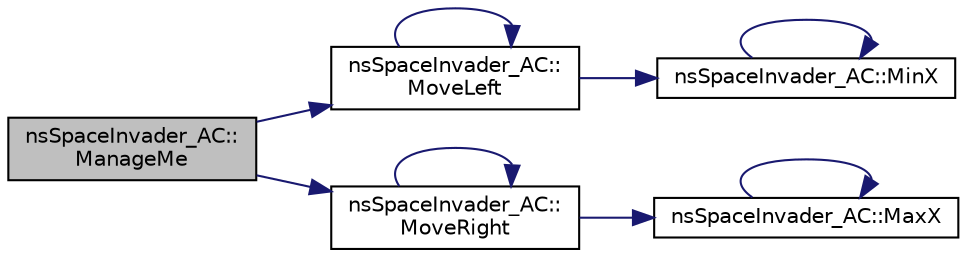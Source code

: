 digraph "nsSpaceInvader_AC::ManageMe"
{
  edge [fontname="Helvetica",fontsize="10",labelfontname="Helvetica",labelfontsize="10"];
  node [fontname="Helvetica",fontsize="10",shape=record];
  rankdir="LR";
  Node1 [label="nsSpaceInvader_AC::\lManageMe",height=0.2,width=0.4,color="black", fillcolor="grey75", style="filled", fontcolor="black"];
  Node1 -> Node2 [color="midnightblue",fontsize="10",style="solid",fontname="Helvetica"];
  Node2 [label="nsSpaceInvader_AC::\lMoveLeft",height=0.2,width=0.4,color="black", fillcolor="white", style="filled",URL="$_space_invader___a_c_8cpp.html#ad27737c4ba55e022e31b1b07080b7cf9",tooltip="Simule un déplacement gauche en retranchant une unité de déplacement à toutes les abscisses des objet..."];
  Node2 -> Node2 [color="midnightblue",fontsize="10",style="solid",fontname="Helvetica"];
  Node2 -> Node3 [color="midnightblue",fontsize="10",style="solid",fontname="Helvetica"];
  Node3 [label="nsSpaceInvader_AC::MinX",height=0.2,width=0.4,color="black", fillcolor="white", style="filled",URL="$_space_invader___a_c_8cpp.html#a1e35b120c4c0d7c3ecdc1bef32746467",tooltip="Trouve le minimum d&#39;un vecteur de CPosition de la coordonées en X (abscisse). "];
  Node3 -> Node3 [color="midnightblue",fontsize="10",style="solid",fontname="Helvetica"];
  Node1 -> Node4 [color="midnightblue",fontsize="10",style="solid",fontname="Helvetica"];
  Node4 [label="nsSpaceInvader_AC::\lMoveRight",height=0.2,width=0.4,color="black", fillcolor="white", style="filled",URL="$_space_invader___a_c_8cpp.html#a3acc3bbf8cb476facb36885fa84ea097",tooltip="Simule un déplacement droit en ajoutant une unité de déplacement à toutes les abscisses des objets en..."];
  Node4 -> Node4 [color="midnightblue",fontsize="10",style="solid",fontname="Helvetica"];
  Node4 -> Node5 [color="midnightblue",fontsize="10",style="solid",fontname="Helvetica"];
  Node5 [label="nsSpaceInvader_AC::MaxX",height=0.2,width=0.4,color="black", fillcolor="white", style="filled",URL="$_space_invader___a_c_8cpp.html#a989bfe84c52a31839f85370874bae1f9",tooltip="Trouve le maximum d&#39;un vecteur de CPosition de la coordonées en X (abscisse). "];
  Node5 -> Node5 [color="midnightblue",fontsize="10",style="solid",fontname="Helvetica"];
}
